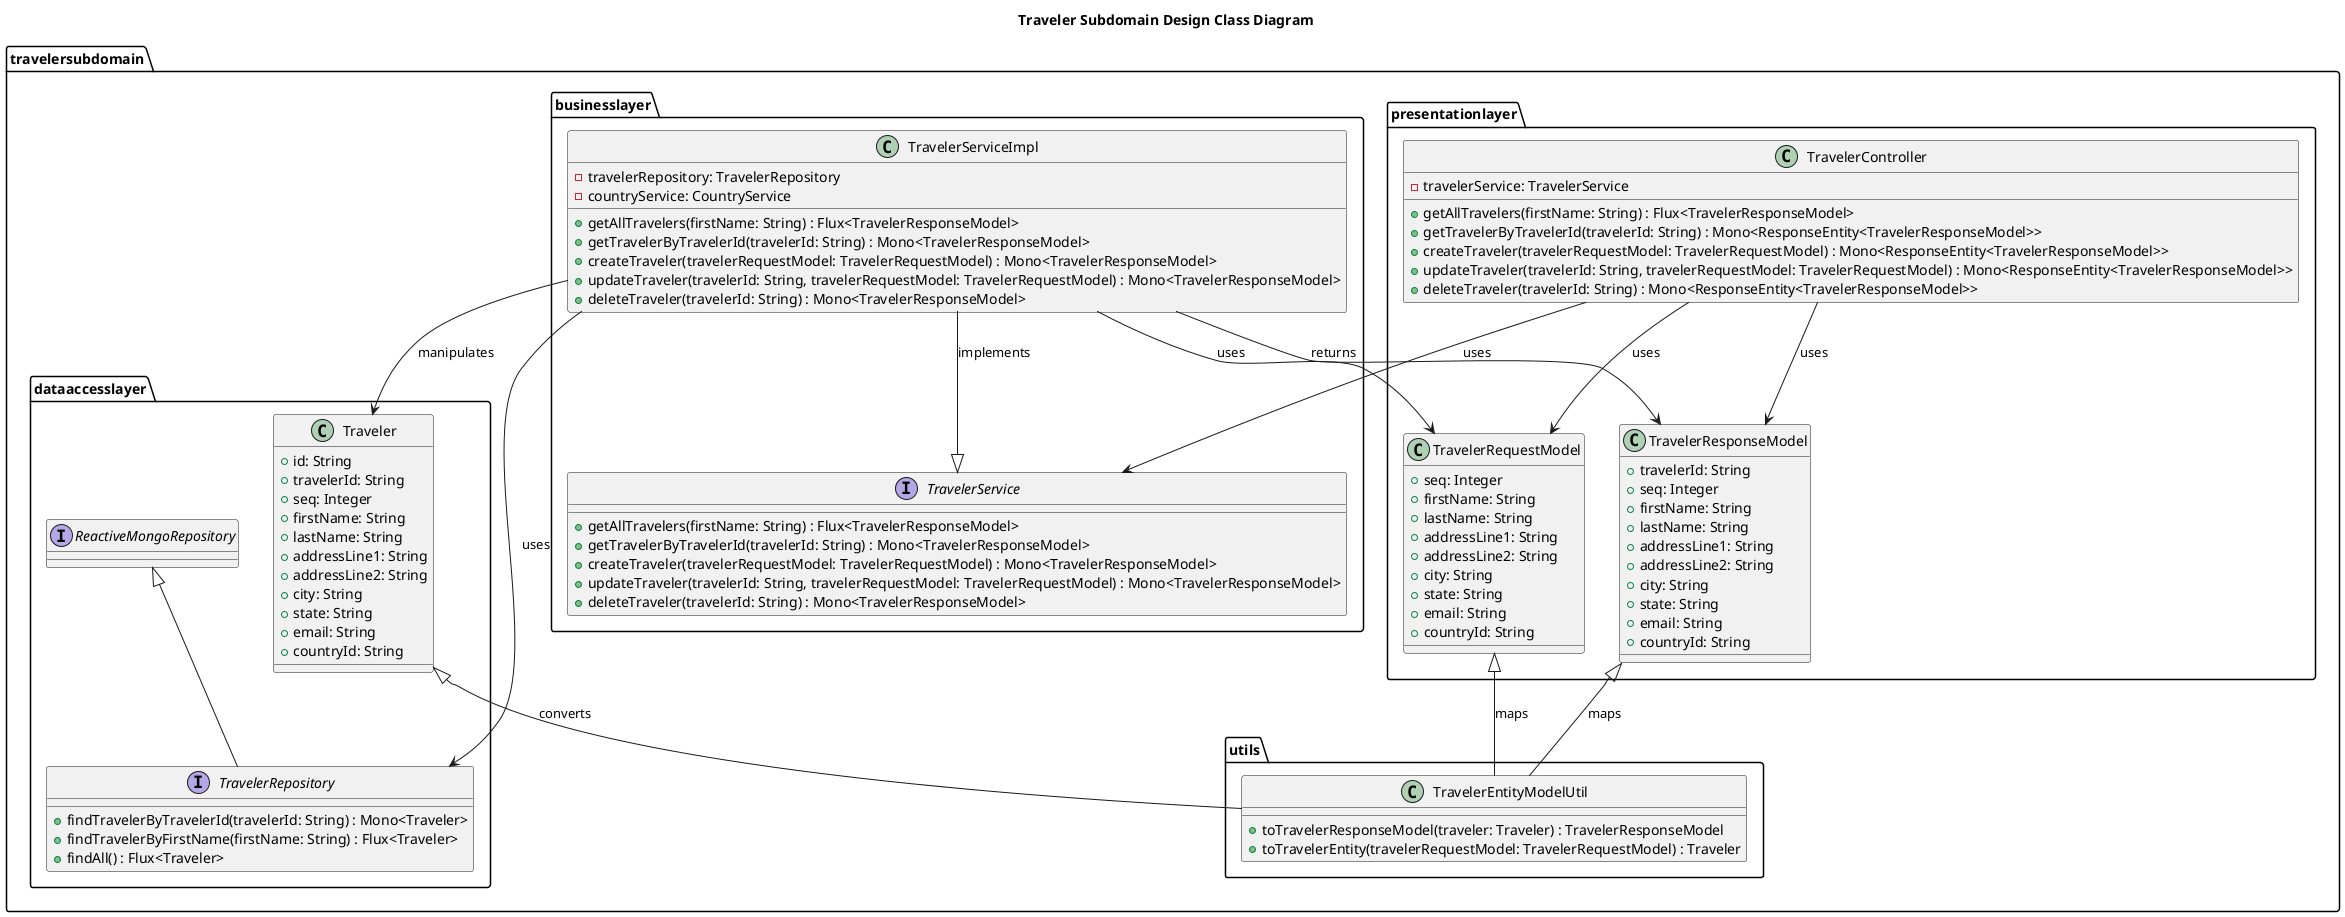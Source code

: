 @startuml
title Traveler Subdomain Design Class Diagram

package "travelersubdomain" {

    package "businesslayer" {
        interface TravelerService {
            + getAllTravelers(firstName: String) : Flux<TravelerResponseModel>
            + getTravelerByTravelerId(travelerId: String) : Mono<TravelerResponseModel>
            + createTraveler(travelerRequestModel: TravelerRequestModel) : Mono<TravelerResponseModel>
            + updateTraveler(travelerId: String, travelerRequestModel: TravelerRequestModel) : Mono<TravelerResponseModel>
            + deleteTraveler(travelerId: String) : Mono<TravelerResponseModel>
        }

        class TravelerServiceImpl {
            - travelerRepository: TravelerRepository
            - countryService: CountryService
            + getAllTravelers(firstName: String) : Flux<TravelerResponseModel>
            + getTravelerByTravelerId(travelerId: String) : Mono<TravelerResponseModel>
            + createTraveler(travelerRequestModel: TravelerRequestModel) : Mono<TravelerResponseModel>
            + updateTraveler(travelerId: String, travelerRequestModel: TravelerRequestModel) : Mono<TravelerResponseModel>
            + deleteTraveler(travelerId: String) : Mono<TravelerResponseModel>
        }
    }

    package "dataaccesslayer" {
        class Traveler {
            + id: String
            + travelerId: String
            + seq: Integer
            + firstName: String
            + lastName: String
            + addressLine1: String
            + addressLine2: String
            + city: String
            + state: String
            + email: String
            + countryId: String
        }

        interface TravelerRepository extends ReactiveMongoRepository {
            + findTravelerByTravelerId(travelerId: String) : Mono<Traveler>
            + findTravelerByFirstName(firstName: String) : Flux<Traveler>
            + findAll() : Flux<Traveler>
        }
    }

    package "presentationlayer" {
        class TravelerRequestModel {
            + seq: Integer
            + firstName: String
            + lastName: String
            + addressLine1: String
            + addressLine2: String
            + city: String
            + state: String
            + email: String
            + countryId: String
        }

        class TravelerResponseModel {
            + travelerId: String
            + seq: Integer
            + firstName: String
            + lastName: String
            + addressLine1: String
            + addressLine2: String
            + city: String
            + state: String
            + email: String
            + countryId: String
        }

        class TravelerController {
            - travelerService: TravelerService
            + getAllTravelers(firstName: String) : Flux<TravelerResponseModel>
            + getTravelerByTravelerId(travelerId: String) : Mono<ResponseEntity<TravelerResponseModel>>
            + createTraveler(travelerRequestModel: TravelerRequestModel) : Mono<ResponseEntity<TravelerResponseModel>>
            + updateTraveler(travelerId: String, travelerRequestModel: TravelerRequestModel) : Mono<ResponseEntity<TravelerResponseModel>>
            + deleteTraveler(travelerId: String) : Mono<ResponseEntity<TravelerResponseModel>>
        }
    }

    package "utils" {
        class TravelerEntityModelUtil {
            + toTravelerResponseModel(traveler: Traveler) : TravelerResponseModel
            + toTravelerEntity(travelerRequestModel: TravelerRequestModel) : Traveler
        }
    }

    TravelerServiceImpl -down-|> TravelerService : implements
    TravelerServiceImpl -down-> TravelerRepository : uses
    TravelerController -down-> TravelerService : uses
    TravelerController -down-> TravelerRequestModel : uses
    TravelerController -down-> TravelerResponseModel : uses
    TravelerServiceImpl -down-> Traveler : manipulates
    TravelerServiceImpl -down-> TravelerRequestModel : uses
    TravelerServiceImpl -down-> TravelerResponseModel : returns
    TravelerEntityModelUtil -up-^ Traveler : converts
    TravelerEntityModelUtil -up-^ TravelerRequestModel : maps
    TravelerEntityModelUtil -up-^ TravelerResponseModel : maps
}

@enduml
